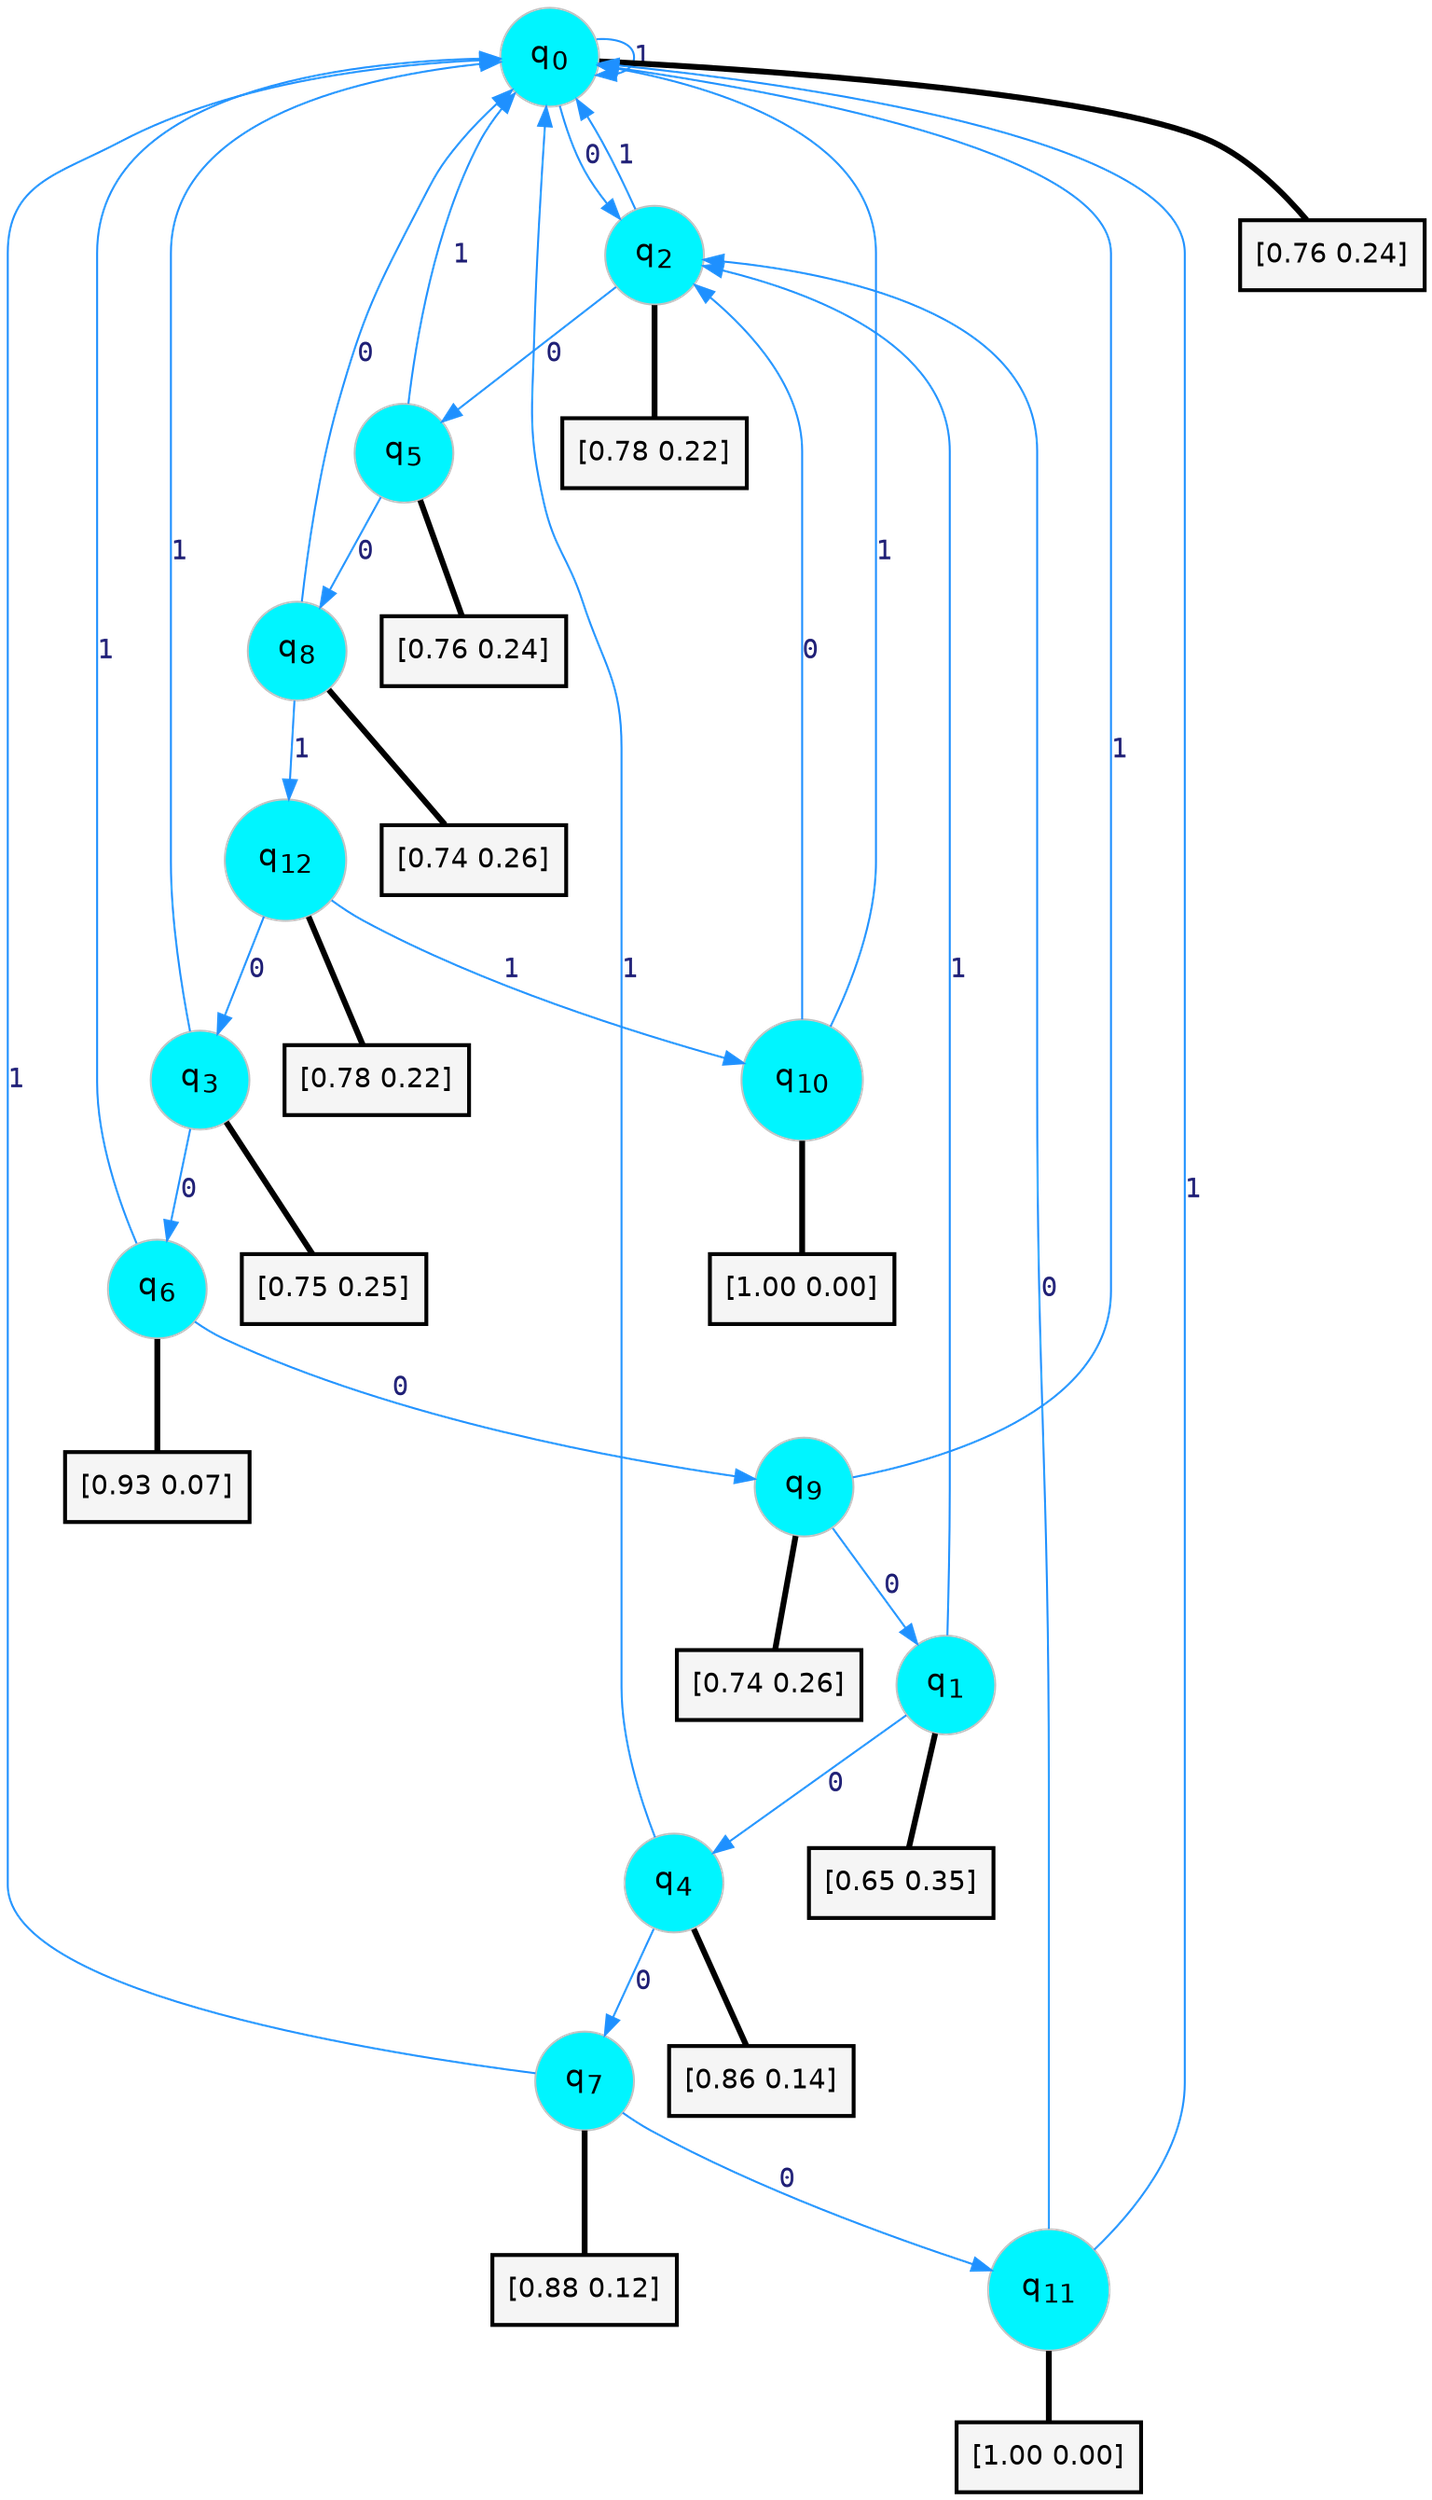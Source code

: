 digraph G {
graph [
bgcolor=transparent, dpi=300, rankdir=TD, size="40,25"];
node [
color=gray, fillcolor=turquoise1, fontcolor=black, fontname=Helvetica, fontsize=16, fontweight=bold, shape=circle, style=filled];
edge [
arrowsize=1, color=dodgerblue1, fontcolor=midnightblue, fontname=courier, fontweight=bold, penwidth=1, style=solid, weight=20];
0[label=<q<SUB>0</SUB>>];
1[label=<q<SUB>1</SUB>>];
2[label=<q<SUB>2</SUB>>];
3[label=<q<SUB>3</SUB>>];
4[label=<q<SUB>4</SUB>>];
5[label=<q<SUB>5</SUB>>];
6[label=<q<SUB>6</SUB>>];
7[label=<q<SUB>7</SUB>>];
8[label=<q<SUB>8</SUB>>];
9[label=<q<SUB>9</SUB>>];
10[label=<q<SUB>10</SUB>>];
11[label=<q<SUB>11</SUB>>];
12[label=<q<SUB>12</SUB>>];
13[label="[0.76 0.24]", shape=box,fontcolor=black, fontname=Helvetica, fontsize=14, penwidth=2, fillcolor=whitesmoke,color=black];
14[label="[0.65 0.35]", shape=box,fontcolor=black, fontname=Helvetica, fontsize=14, penwidth=2, fillcolor=whitesmoke,color=black];
15[label="[0.78 0.22]", shape=box,fontcolor=black, fontname=Helvetica, fontsize=14, penwidth=2, fillcolor=whitesmoke,color=black];
16[label="[0.75 0.25]", shape=box,fontcolor=black, fontname=Helvetica, fontsize=14, penwidth=2, fillcolor=whitesmoke,color=black];
17[label="[0.86 0.14]", shape=box,fontcolor=black, fontname=Helvetica, fontsize=14, penwidth=2, fillcolor=whitesmoke,color=black];
18[label="[0.76 0.24]", shape=box,fontcolor=black, fontname=Helvetica, fontsize=14, penwidth=2, fillcolor=whitesmoke,color=black];
19[label="[0.93 0.07]", shape=box,fontcolor=black, fontname=Helvetica, fontsize=14, penwidth=2, fillcolor=whitesmoke,color=black];
20[label="[0.88 0.12]", shape=box,fontcolor=black, fontname=Helvetica, fontsize=14, penwidth=2, fillcolor=whitesmoke,color=black];
21[label="[0.74 0.26]", shape=box,fontcolor=black, fontname=Helvetica, fontsize=14, penwidth=2, fillcolor=whitesmoke,color=black];
22[label="[0.74 0.26]", shape=box,fontcolor=black, fontname=Helvetica, fontsize=14, penwidth=2, fillcolor=whitesmoke,color=black];
23[label="[1.00 0.00]", shape=box,fontcolor=black, fontname=Helvetica, fontsize=14, penwidth=2, fillcolor=whitesmoke,color=black];
24[label="[1.00 0.00]", shape=box,fontcolor=black, fontname=Helvetica, fontsize=14, penwidth=2, fillcolor=whitesmoke,color=black];
25[label="[0.78 0.22]", shape=box,fontcolor=black, fontname=Helvetica, fontsize=14, penwidth=2, fillcolor=whitesmoke,color=black];
0->2 [label=0];
0->0 [label=1];
0->13 [arrowhead=none, penwidth=3,color=black];
1->4 [label=0];
1->2 [label=1];
1->14 [arrowhead=none, penwidth=3,color=black];
2->5 [label=0];
2->0 [label=1];
2->15 [arrowhead=none, penwidth=3,color=black];
3->6 [label=0];
3->0 [label=1];
3->16 [arrowhead=none, penwidth=3,color=black];
4->7 [label=0];
4->0 [label=1];
4->17 [arrowhead=none, penwidth=3,color=black];
5->8 [label=0];
5->0 [label=1];
5->18 [arrowhead=none, penwidth=3,color=black];
6->9 [label=0];
6->0 [label=1];
6->19 [arrowhead=none, penwidth=3,color=black];
7->11 [label=0];
7->0 [label=1];
7->20 [arrowhead=none, penwidth=3,color=black];
8->0 [label=0];
8->12 [label=1];
8->21 [arrowhead=none, penwidth=3,color=black];
9->1 [label=0];
9->0 [label=1];
9->22 [arrowhead=none, penwidth=3,color=black];
10->2 [label=0];
10->0 [label=1];
10->23 [arrowhead=none, penwidth=3,color=black];
11->2 [label=0];
11->0 [label=1];
11->24 [arrowhead=none, penwidth=3,color=black];
12->3 [label=0];
12->10 [label=1];
12->25 [arrowhead=none, penwidth=3,color=black];
}
